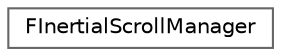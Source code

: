 digraph "Graphical Class Hierarchy"
{
 // INTERACTIVE_SVG=YES
 // LATEX_PDF_SIZE
  bgcolor="transparent";
  edge [fontname=Helvetica,fontsize=10,labelfontname=Helvetica,labelfontsize=10];
  node [fontname=Helvetica,fontsize=10,shape=box,height=0.2,width=0.4];
  rankdir="LR";
  Node0 [id="Node000000",label="FInertialScrollManager",height=0.2,width=0.4,color="grey40", fillcolor="white", style="filled",URL="$df/d85/classFInertialScrollManager.html",tooltip="A helper class to calculate inertial scrolling."];
}
